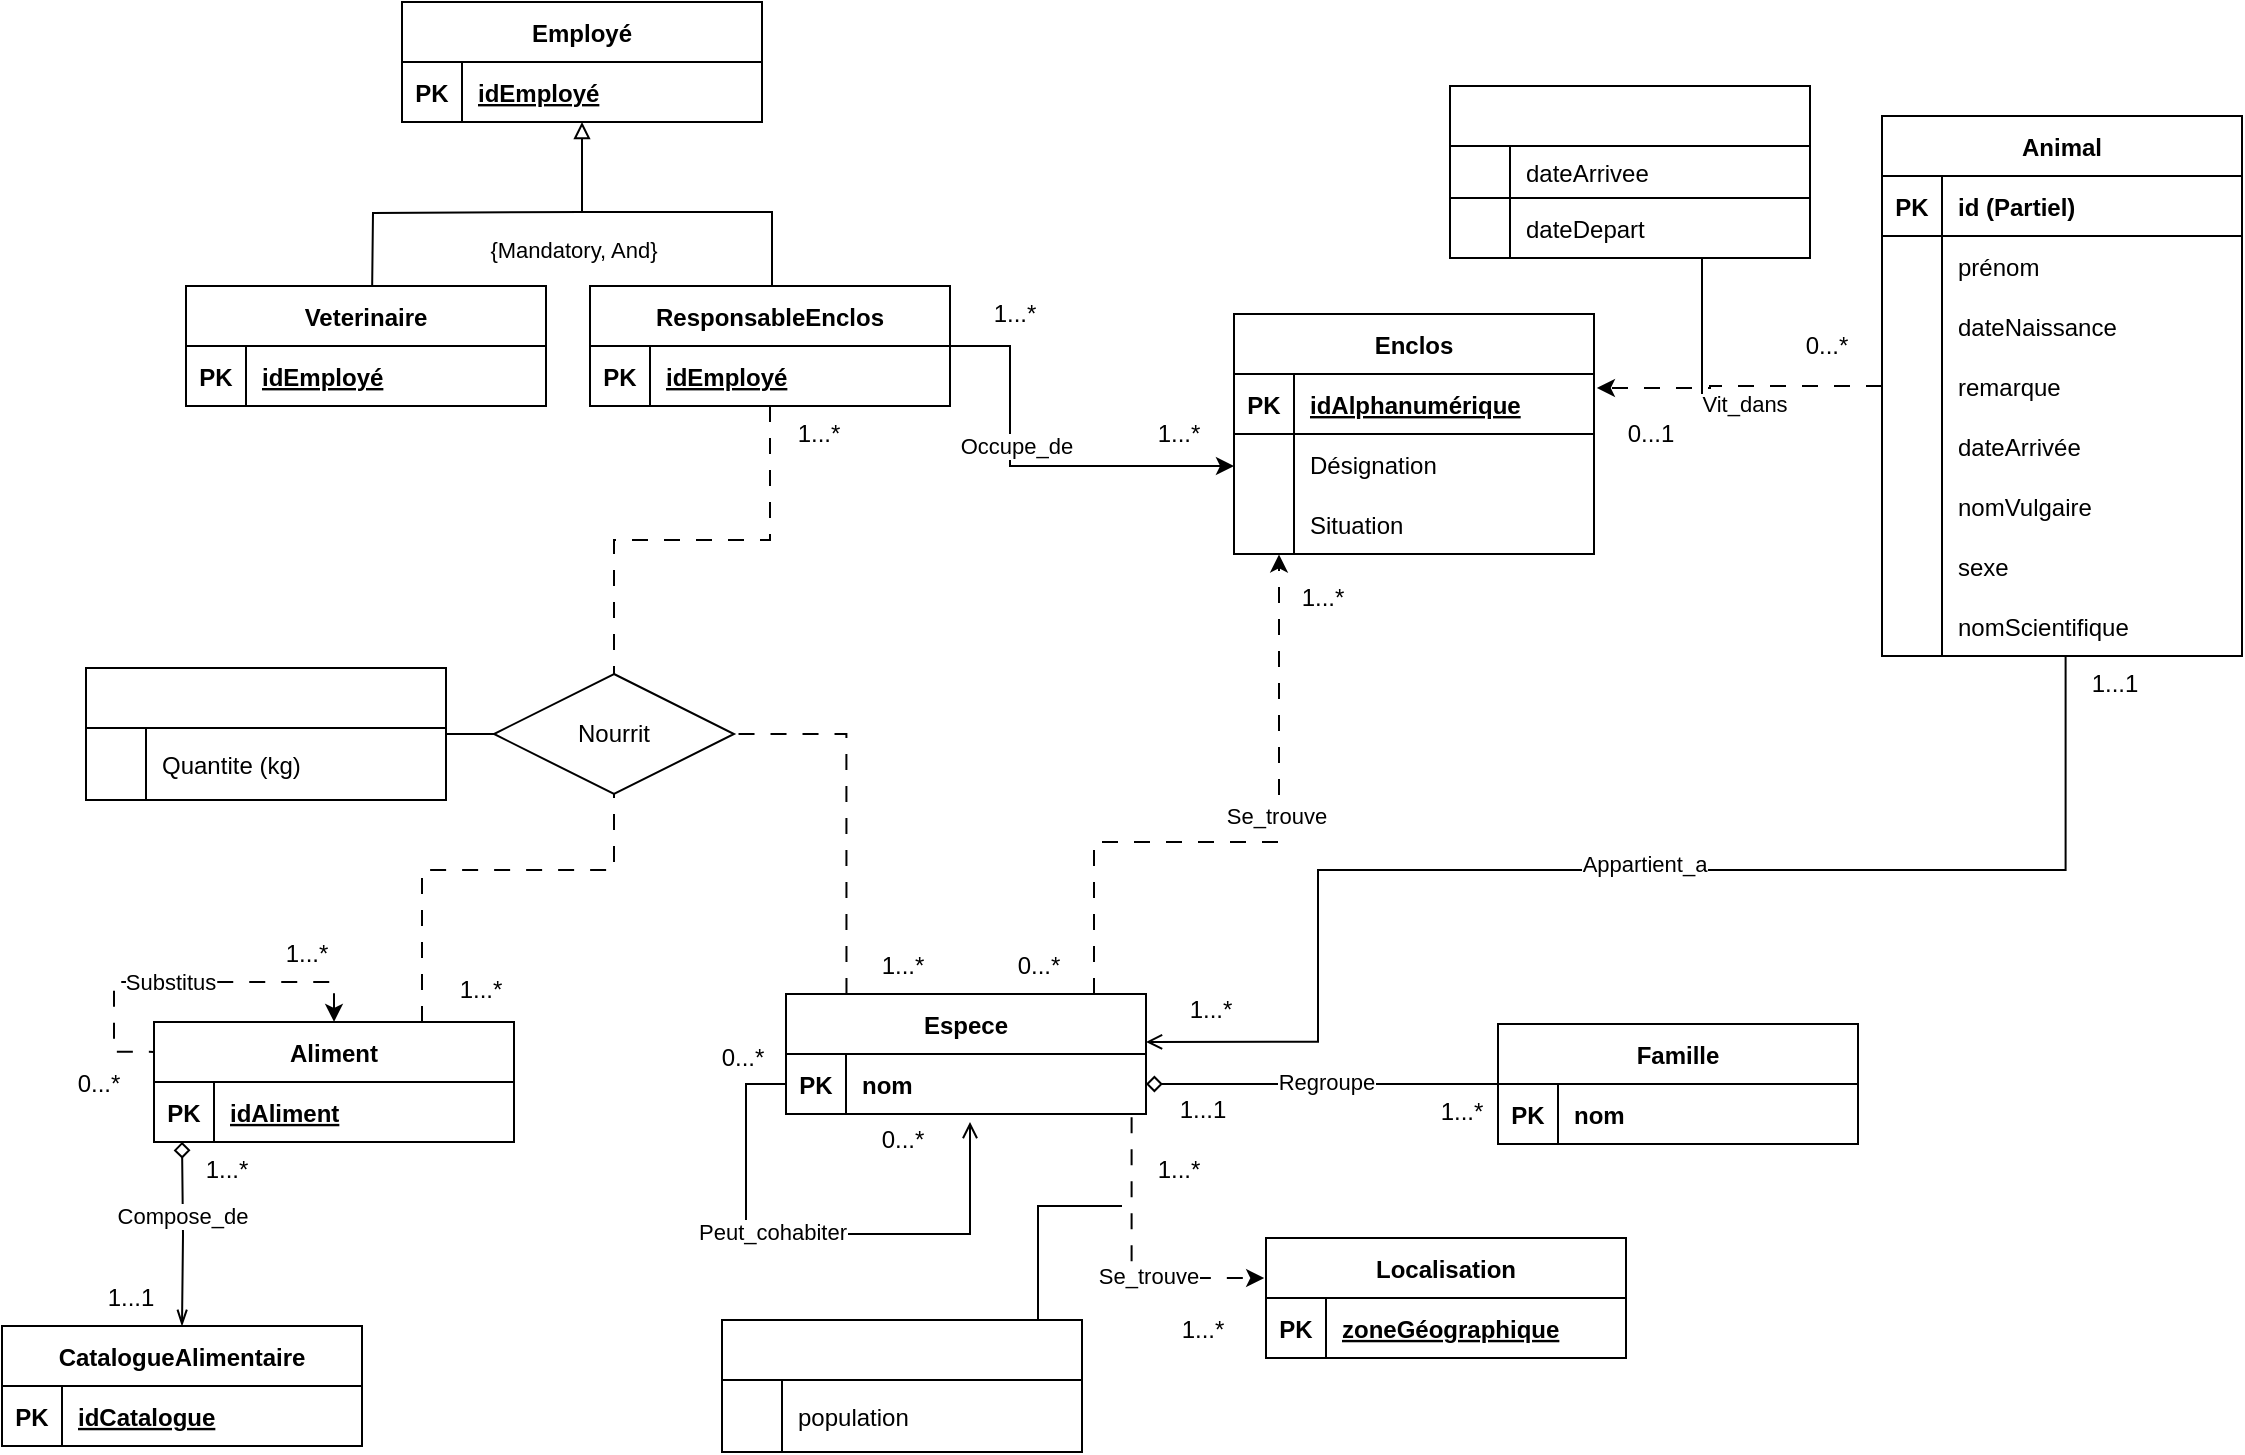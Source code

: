 <mxfile version="20.8.13" type="github">
  <diagram name="Page-1" id="u98uSXDnxgYn9bnjA4zb">
    <mxGraphModel dx="1357" dy="769" grid="1" gridSize="14" guides="1" tooltips="1" connect="1" arrows="1" fold="1" page="1" pageScale="1" pageWidth="1200" pageHeight="1920" math="0" shadow="0">
      <root>
        <mxCell id="0" />
        <mxCell id="1" parent="0" />
        <mxCell id="cPM4tY-pQyYv0FsHS1UV-1" value="Enclos" style="shape=table;startSize=30;container=1;collapsible=1;childLayout=tableLayout;fixedRows=1;rowLines=0;fontStyle=1;align=center;resizeLast=1;" parent="1" vertex="1">
          <mxGeometry x="658" y="156" width="180" height="120" as="geometry" />
        </mxCell>
        <mxCell id="cPM4tY-pQyYv0FsHS1UV-2" value="" style="shape=tableRow;horizontal=0;startSize=0;swimlaneHead=0;swimlaneBody=0;fillColor=none;collapsible=0;dropTarget=0;points=[[0,0.5],[1,0.5]];portConstraint=eastwest;top=0;left=0;right=0;bottom=1;" parent="cPM4tY-pQyYv0FsHS1UV-1" vertex="1">
          <mxGeometry y="30" width="180" height="30" as="geometry" />
        </mxCell>
        <mxCell id="cPM4tY-pQyYv0FsHS1UV-3" value="PK" style="shape=partialRectangle;connectable=0;fillColor=none;top=0;left=0;bottom=0;right=0;fontStyle=1;overflow=hidden;" parent="cPM4tY-pQyYv0FsHS1UV-2" vertex="1">
          <mxGeometry width="30" height="30" as="geometry">
            <mxRectangle width="30" height="30" as="alternateBounds" />
          </mxGeometry>
        </mxCell>
        <mxCell id="cPM4tY-pQyYv0FsHS1UV-4" value="idAlphanumérique" style="shape=partialRectangle;connectable=0;fillColor=none;top=0;left=0;bottom=0;right=0;align=left;spacingLeft=6;fontStyle=5;overflow=hidden;" parent="cPM4tY-pQyYv0FsHS1UV-2" vertex="1">
          <mxGeometry x="30" width="150" height="30" as="geometry">
            <mxRectangle width="150" height="30" as="alternateBounds" />
          </mxGeometry>
        </mxCell>
        <mxCell id="cPM4tY-pQyYv0FsHS1UV-5" value="" style="shape=tableRow;horizontal=0;startSize=0;swimlaneHead=0;swimlaneBody=0;fillColor=none;collapsible=0;dropTarget=0;points=[[0,0.5],[1,0.5]];portConstraint=eastwest;top=0;left=0;right=0;bottom=0;" parent="cPM4tY-pQyYv0FsHS1UV-1" vertex="1">
          <mxGeometry y="60" width="180" height="30" as="geometry" />
        </mxCell>
        <mxCell id="cPM4tY-pQyYv0FsHS1UV-6" value="" style="shape=partialRectangle;connectable=0;fillColor=none;top=0;left=0;bottom=0;right=0;editable=1;overflow=hidden;" parent="cPM4tY-pQyYv0FsHS1UV-5" vertex="1">
          <mxGeometry width="30" height="30" as="geometry">
            <mxRectangle width="30" height="30" as="alternateBounds" />
          </mxGeometry>
        </mxCell>
        <mxCell id="cPM4tY-pQyYv0FsHS1UV-7" value="Désignation" style="shape=partialRectangle;connectable=0;fillColor=none;top=0;left=0;bottom=0;right=0;align=left;spacingLeft=6;overflow=hidden;" parent="cPM4tY-pQyYv0FsHS1UV-5" vertex="1">
          <mxGeometry x="30" width="150" height="30" as="geometry">
            <mxRectangle width="150" height="30" as="alternateBounds" />
          </mxGeometry>
        </mxCell>
        <mxCell id="cPM4tY-pQyYv0FsHS1UV-8" value="" style="shape=tableRow;horizontal=0;startSize=0;swimlaneHead=0;swimlaneBody=0;fillColor=none;collapsible=0;dropTarget=0;points=[[0,0.5],[1,0.5]];portConstraint=eastwest;top=0;left=0;right=0;bottom=0;" parent="cPM4tY-pQyYv0FsHS1UV-1" vertex="1">
          <mxGeometry y="90" width="180" height="30" as="geometry" />
        </mxCell>
        <mxCell id="cPM4tY-pQyYv0FsHS1UV-9" value="" style="shape=partialRectangle;connectable=0;fillColor=none;top=0;left=0;bottom=0;right=0;editable=1;overflow=hidden;" parent="cPM4tY-pQyYv0FsHS1UV-8" vertex="1">
          <mxGeometry width="30" height="30" as="geometry">
            <mxRectangle width="30" height="30" as="alternateBounds" />
          </mxGeometry>
        </mxCell>
        <mxCell id="cPM4tY-pQyYv0FsHS1UV-10" value="Situation" style="shape=partialRectangle;connectable=0;fillColor=none;top=0;left=0;bottom=0;right=0;align=left;spacingLeft=6;overflow=hidden;" parent="cPM4tY-pQyYv0FsHS1UV-8" vertex="1">
          <mxGeometry x="30" width="150" height="30" as="geometry">
            <mxRectangle width="150" height="30" as="alternateBounds" />
          </mxGeometry>
        </mxCell>
        <mxCell id="_Aj1E0brpv7hm1dV2CwM-17" style="edgeStyle=orthogonalEdgeStyle;rounded=0;orthogonalLoop=1;jettySize=auto;html=1;exitX=0.96;exitY=1.054;exitDx=0;exitDy=0;dashed=1;dashPattern=8 8;exitPerimeter=0;entryX=-0.005;entryY=-0.33;entryDx=0;entryDy=0;entryPerimeter=0;" edge="1" parent="1" source="cPM4tY-pQyYv0FsHS1UV-15" target="cPM4tY-pQyYv0FsHS1UV-92">
          <mxGeometry relative="1" as="geometry">
            <mxPoint x="614" y="571" as="sourcePoint" />
            <Array as="points">
              <mxPoint x="607" y="638" />
            </Array>
          </mxGeometry>
        </mxCell>
        <mxCell id="_Aj1E0brpv7hm1dV2CwM-107" value="Se_trouve" style="edgeLabel;html=1;align=center;verticalAlign=middle;resizable=0;points=[];" vertex="1" connectable="0" parent="_Aj1E0brpv7hm1dV2CwM-17">
          <mxGeometry x="0.199" y="1" relative="1" as="geometry">
            <mxPoint as="offset" />
          </mxGeometry>
        </mxCell>
        <mxCell id="_Aj1E0brpv7hm1dV2CwM-23" style="edgeStyle=orthogonalEdgeStyle;rounded=0;orthogonalLoop=1;jettySize=auto;html=1;entryX=0.125;entryY=1.008;entryDx=0;entryDy=0;entryPerimeter=0;endArrow=classic;endFill=1;startArrow=none;startFill=0;dashed=1;dashPattern=8 8;" edge="1" parent="1" source="cPM4tY-pQyYv0FsHS1UV-14" target="cPM4tY-pQyYv0FsHS1UV-8">
          <mxGeometry relative="1" as="geometry">
            <Array as="points">
              <mxPoint x="588" y="420" />
              <mxPoint x="680" y="420" />
            </Array>
          </mxGeometry>
        </mxCell>
        <mxCell id="_Aj1E0brpv7hm1dV2CwM-93" value="Se_trouve" style="edgeLabel;html=1;align=center;verticalAlign=middle;resizable=0;points=[];" vertex="1" connectable="0" parent="_Aj1E0brpv7hm1dV2CwM-23">
          <mxGeometry x="0.163" y="2" relative="1" as="geometry">
            <mxPoint as="offset" />
          </mxGeometry>
        </mxCell>
        <mxCell id="_Aj1E0brpv7hm1dV2CwM-99" style="edgeStyle=orthogonalEdgeStyle;rounded=0;orthogonalLoop=1;jettySize=auto;html=1;entryX=1;entryY=0.5;entryDx=0;entryDy=0;startArrow=none;startFill=0;endArrow=none;endFill=0;exitX=0.168;exitY=0.001;exitDx=0;exitDy=0;exitPerimeter=0;dashed=1;dashPattern=8 8;" edge="1" parent="1" source="cPM4tY-pQyYv0FsHS1UV-14" target="_Aj1E0brpv7hm1dV2CwM-95">
          <mxGeometry relative="1" as="geometry">
            <Array as="points">
              <mxPoint x="464" y="366" />
            </Array>
          </mxGeometry>
        </mxCell>
        <mxCell id="_Aj1E0brpv7hm1dV2CwM-116" style="edgeStyle=orthogonalEdgeStyle;rounded=0;orthogonalLoop=1;jettySize=auto;html=1;entryX=0.51;entryY=1.011;entryDx=0;entryDy=0;entryPerimeter=0;startArrow=open;startFill=0;endArrow=none;endFill=0;exitX=1;exitY=-0.202;exitDx=0;exitDy=0;exitPerimeter=0;" edge="1" parent="1" source="cPM4tY-pQyYv0FsHS1UV-15" target="_Aj1E0brpv7hm1dV2CwM-48">
          <mxGeometry relative="1" as="geometry">
            <Array as="points">
              <mxPoint x="700" y="520" />
              <mxPoint x="700" y="434" />
              <mxPoint x="1074" y="434" />
            </Array>
          </mxGeometry>
        </mxCell>
        <mxCell id="_Aj1E0brpv7hm1dV2CwM-117" value="Appartient_a" style="edgeLabel;html=1;align=center;verticalAlign=middle;resizable=0;points=[];" vertex="1" connectable="0" parent="_Aj1E0brpv7hm1dV2CwM-116">
          <mxGeometry x="0.026" y="3" relative="1" as="geometry">
            <mxPoint as="offset" />
          </mxGeometry>
        </mxCell>
        <mxCell id="cPM4tY-pQyYv0FsHS1UV-14" value="Espece" style="shape=table;startSize=30;container=1;collapsible=1;childLayout=tableLayout;fixedRows=1;rowLines=0;fontStyle=1;align=center;resizeLast=1;" parent="1" vertex="1">
          <mxGeometry x="434" y="496" width="180" height="60" as="geometry" />
        </mxCell>
        <mxCell id="cPM4tY-pQyYv0FsHS1UV-15" value="" style="shape=tableRow;horizontal=0;startSize=0;swimlaneHead=0;swimlaneBody=0;fillColor=none;collapsible=0;dropTarget=0;points=[[0,0.5],[1,0.5]];portConstraint=eastwest;top=0;left=0;right=0;bottom=1;" parent="cPM4tY-pQyYv0FsHS1UV-14" vertex="1">
          <mxGeometry y="30" width="180" height="30" as="geometry" />
        </mxCell>
        <mxCell id="cPM4tY-pQyYv0FsHS1UV-16" value="PK" style="shape=partialRectangle;connectable=0;fillColor=none;top=0;left=0;bottom=0;right=0;fontStyle=1;overflow=hidden;" parent="cPM4tY-pQyYv0FsHS1UV-15" vertex="1">
          <mxGeometry width="30" height="30" as="geometry">
            <mxRectangle width="30" height="30" as="alternateBounds" />
          </mxGeometry>
        </mxCell>
        <mxCell id="cPM4tY-pQyYv0FsHS1UV-17" value="nom" style="shape=partialRectangle;connectable=0;fillColor=none;top=0;left=0;bottom=0;right=0;align=left;spacingLeft=6;fontStyle=1;overflow=hidden;" parent="cPM4tY-pQyYv0FsHS1UV-15" vertex="1">
          <mxGeometry x="30" width="150" height="30" as="geometry">
            <mxRectangle width="150" height="30" as="alternateBounds" />
          </mxGeometry>
        </mxCell>
        <mxCell id="_Aj1E0brpv7hm1dV2CwM-108" style="edgeStyle=orthogonalEdgeStyle;rounded=0;orthogonalLoop=1;jettySize=auto;html=1;entryX=0;entryY=0.5;entryDx=0;entryDy=0;startArrow=open;startFill=0;endArrow=none;endFill=0;" edge="1" parent="cPM4tY-pQyYv0FsHS1UV-14" target="cPM4tY-pQyYv0FsHS1UV-14">
          <mxGeometry relative="1" as="geometry">
            <mxPoint x="92" y="64" as="sourcePoint" />
            <Array as="points">
              <mxPoint x="92" y="120" />
              <mxPoint x="-20" y="120" />
              <mxPoint x="-20" y="45" />
            </Array>
          </mxGeometry>
        </mxCell>
        <mxCell id="_Aj1E0brpv7hm1dV2CwM-109" value="Peut_cohabiter" style="edgeLabel;html=1;align=center;verticalAlign=middle;resizable=0;points=[];" vertex="1" connectable="0" parent="_Aj1E0brpv7hm1dV2CwM-108">
          <mxGeometry x="0.117" y="-1" relative="1" as="geometry">
            <mxPoint as="offset" />
          </mxGeometry>
        </mxCell>
        <mxCell id="_Aj1E0brpv7hm1dV2CwM-75" style="edgeStyle=orthogonalEdgeStyle;rounded=0;orthogonalLoop=1;jettySize=auto;html=1;entryX=0.5;entryY=0;entryDx=0;entryDy=0;startArrow=diamond;startFill=0;endArrow=openThin;endFill=0;" edge="1" parent="1" target="cPM4tY-pQyYv0FsHS1UV-152">
          <mxGeometry relative="1" as="geometry">
            <mxPoint x="132" y="569.94" as="sourcePoint" />
          </mxGeometry>
        </mxCell>
        <mxCell id="_Aj1E0brpv7hm1dV2CwM-84" value="Compose_de" style="edgeLabel;html=1;align=center;verticalAlign=middle;resizable=0;points=[];" vertex="1" connectable="0" parent="_Aj1E0brpv7hm1dV2CwM-75">
          <mxGeometry x="-0.21" y="-1" relative="1" as="geometry">
            <mxPoint as="offset" />
          </mxGeometry>
        </mxCell>
        <mxCell id="_Aj1E0brpv7hm1dV2CwM-98" style="edgeStyle=orthogonalEdgeStyle;rounded=0;orthogonalLoop=1;jettySize=auto;html=1;entryX=0.5;entryY=1;entryDx=0;entryDy=0;startArrow=none;startFill=0;endArrow=none;endFill=0;dashed=1;dashPattern=8 8;" edge="1" parent="1" source="cPM4tY-pQyYv0FsHS1UV-27" target="_Aj1E0brpv7hm1dV2CwM-95">
          <mxGeometry relative="1" as="geometry">
            <Array as="points">
              <mxPoint x="252" y="434" />
              <mxPoint x="348" y="434" />
            </Array>
          </mxGeometry>
        </mxCell>
        <mxCell id="cPM4tY-pQyYv0FsHS1UV-27" value="Aliment" style="shape=table;startSize=30;container=1;collapsible=1;childLayout=tableLayout;fixedRows=1;rowLines=0;fontStyle=1;align=center;resizeLast=1;" parent="1" vertex="1">
          <mxGeometry x="118" y="509.94" width="180" height="60" as="geometry" />
        </mxCell>
        <mxCell id="cPM4tY-pQyYv0FsHS1UV-28" value="" style="shape=tableRow;horizontal=0;startSize=0;swimlaneHead=0;swimlaneBody=0;fillColor=none;collapsible=0;dropTarget=0;points=[[0,0.5],[1,0.5]];portConstraint=eastwest;top=0;left=0;right=0;bottom=1;" parent="cPM4tY-pQyYv0FsHS1UV-27" vertex="1">
          <mxGeometry y="30" width="180" height="30" as="geometry" />
        </mxCell>
        <mxCell id="cPM4tY-pQyYv0FsHS1UV-29" value="PK" style="shape=partialRectangle;connectable=0;fillColor=none;top=0;left=0;bottom=0;right=0;fontStyle=1;overflow=hidden;" parent="cPM4tY-pQyYv0FsHS1UV-28" vertex="1">
          <mxGeometry width="30" height="30" as="geometry">
            <mxRectangle width="30" height="30" as="alternateBounds" />
          </mxGeometry>
        </mxCell>
        <mxCell id="cPM4tY-pQyYv0FsHS1UV-30" value="idAliment" style="shape=partialRectangle;connectable=0;fillColor=none;top=0;left=0;bottom=0;right=0;align=left;spacingLeft=6;fontStyle=5;overflow=hidden;" parent="cPM4tY-pQyYv0FsHS1UV-28" vertex="1">
          <mxGeometry x="30" width="150" height="30" as="geometry">
            <mxRectangle width="150" height="30" as="alternateBounds" />
          </mxGeometry>
        </mxCell>
        <mxCell id="cPM4tY-pQyYv0FsHS1UV-150" style="edgeStyle=orthogonalEdgeStyle;rounded=0;orthogonalLoop=1;jettySize=auto;html=1;entryX=0.5;entryY=0;entryDx=0;entryDy=0;strokeColor=default;startArrow=block;startFill=0;endArrow=none;endFill=0;" parent="1" source="cPM4tY-pQyYv0FsHS1UV-40" edge="1">
          <mxGeometry relative="1" as="geometry">
            <Array as="points">
              <mxPoint x="332" y="105" />
              <mxPoint x="427" y="105" />
            </Array>
            <mxPoint x="427" y="150" as="targetPoint" />
          </mxGeometry>
        </mxCell>
        <mxCell id="cPM4tY-pQyYv0FsHS1UV-151" style="edgeStyle=orthogonalEdgeStyle;rounded=0;orthogonalLoop=1;jettySize=auto;html=1;entryX=0.5;entryY=0;entryDx=0;entryDy=0;strokeColor=default;startArrow=none;startFill=0;endArrow=none;endFill=0;" parent="1" edge="1">
          <mxGeometry relative="1" as="geometry">
            <mxPoint x="332" y="105" as="sourcePoint" />
            <mxPoint x="227" y="149" as="targetPoint" />
          </mxGeometry>
        </mxCell>
        <mxCell id="_Aj1E0brpv7hm1dV2CwM-1" value="{Mandatory, And}&amp;nbsp;" style="edgeLabel;html=1;align=center;verticalAlign=middle;resizable=0;points=[];" vertex="1" connectable="0" parent="cPM4tY-pQyYv0FsHS1UV-151">
          <mxGeometry x="-0.406" relative="1" as="geometry">
            <mxPoint x="41" y="19" as="offset" />
          </mxGeometry>
        </mxCell>
        <mxCell id="cPM4tY-pQyYv0FsHS1UV-40" value="Employé" style="shape=table;startSize=30;container=1;collapsible=1;childLayout=tableLayout;fixedRows=1;rowLines=0;fontStyle=1;align=center;resizeLast=1;" parent="1" vertex="1">
          <mxGeometry x="242" y="-1.421e-14" width="180" height="60" as="geometry" />
        </mxCell>
        <mxCell id="cPM4tY-pQyYv0FsHS1UV-41" value="" style="shape=tableRow;horizontal=0;startSize=0;swimlaneHead=0;swimlaneBody=0;fillColor=none;collapsible=0;dropTarget=0;points=[[0,0.5],[1,0.5]];portConstraint=eastwest;top=0;left=0;right=0;bottom=1;" parent="cPM4tY-pQyYv0FsHS1UV-40" vertex="1">
          <mxGeometry y="30" width="180" height="30" as="geometry" />
        </mxCell>
        <mxCell id="cPM4tY-pQyYv0FsHS1UV-42" value="PK" style="shape=partialRectangle;connectable=0;fillColor=none;top=0;left=0;bottom=0;right=0;fontStyle=1;overflow=hidden;" parent="cPM4tY-pQyYv0FsHS1UV-41" vertex="1">
          <mxGeometry width="30" height="30" as="geometry">
            <mxRectangle width="30" height="30" as="alternateBounds" />
          </mxGeometry>
        </mxCell>
        <mxCell id="cPM4tY-pQyYv0FsHS1UV-43" value="idEmployé" style="shape=partialRectangle;connectable=0;fillColor=none;top=0;left=0;bottom=0;right=0;align=left;spacingLeft=6;fontStyle=5;overflow=hidden;" parent="cPM4tY-pQyYv0FsHS1UV-41" vertex="1">
          <mxGeometry x="30" width="150" height="30" as="geometry">
            <mxRectangle width="150" height="30" as="alternateBounds" />
          </mxGeometry>
        </mxCell>
        <mxCell id="cPM4tY-pQyYv0FsHS1UV-91" value="Localisation" style="shape=table;startSize=30;container=1;collapsible=1;childLayout=tableLayout;fixedRows=1;rowLines=0;fontStyle=1;align=center;resizeLast=1;" parent="1" vertex="1">
          <mxGeometry x="674" y="617.94" width="180" height="60" as="geometry" />
        </mxCell>
        <mxCell id="cPM4tY-pQyYv0FsHS1UV-92" value="" style="shape=tableRow;horizontal=0;startSize=0;swimlaneHead=0;swimlaneBody=0;fillColor=none;collapsible=0;dropTarget=0;points=[[0,0.5],[1,0.5]];portConstraint=eastwest;top=0;left=0;right=0;bottom=1;" parent="cPM4tY-pQyYv0FsHS1UV-91" vertex="1">
          <mxGeometry y="30" width="180" height="30" as="geometry" />
        </mxCell>
        <mxCell id="cPM4tY-pQyYv0FsHS1UV-93" value="PK" style="shape=partialRectangle;connectable=0;fillColor=none;top=0;left=0;bottom=0;right=0;fontStyle=1;overflow=hidden;" parent="cPM4tY-pQyYv0FsHS1UV-92" vertex="1">
          <mxGeometry width="30" height="30" as="geometry">
            <mxRectangle width="30" height="30" as="alternateBounds" />
          </mxGeometry>
        </mxCell>
        <mxCell id="cPM4tY-pQyYv0FsHS1UV-94" value="zoneGéographique" style="shape=partialRectangle;connectable=0;fillColor=none;top=0;left=0;bottom=0;right=0;align=left;spacingLeft=6;fontStyle=5;overflow=hidden;" parent="cPM4tY-pQyYv0FsHS1UV-92" vertex="1">
          <mxGeometry x="30" width="150" height="30" as="geometry">
            <mxRectangle width="150" height="30" as="alternateBounds" />
          </mxGeometry>
        </mxCell>
        <mxCell id="cPM4tY-pQyYv0FsHS1UV-104" value="Famille" style="shape=table;startSize=30;container=1;collapsible=1;childLayout=tableLayout;fixedRows=1;rowLines=0;fontStyle=1;align=center;resizeLast=1;" parent="1" vertex="1">
          <mxGeometry x="790" y="511" width="180" height="60" as="geometry" />
        </mxCell>
        <mxCell id="cPM4tY-pQyYv0FsHS1UV-105" value="" style="shape=tableRow;horizontal=0;startSize=0;swimlaneHead=0;swimlaneBody=0;fillColor=none;collapsible=0;dropTarget=0;points=[[0,0.5],[1,0.5]];portConstraint=eastwest;top=0;left=0;right=0;bottom=1;" parent="cPM4tY-pQyYv0FsHS1UV-104" vertex="1">
          <mxGeometry y="30" width="180" height="30" as="geometry" />
        </mxCell>
        <mxCell id="cPM4tY-pQyYv0FsHS1UV-106" value="PK" style="shape=partialRectangle;connectable=0;fillColor=none;top=0;left=0;bottom=0;right=0;fontStyle=1;overflow=hidden;" parent="cPM4tY-pQyYv0FsHS1UV-105" vertex="1">
          <mxGeometry width="30" height="30" as="geometry">
            <mxRectangle width="30" height="30" as="alternateBounds" />
          </mxGeometry>
        </mxCell>
        <mxCell id="cPM4tY-pQyYv0FsHS1UV-107" value="nom" style="shape=partialRectangle;connectable=0;fillColor=none;top=0;left=0;bottom=0;right=0;align=left;spacingLeft=6;fontStyle=1;overflow=hidden;" parent="cPM4tY-pQyYv0FsHS1UV-105" vertex="1">
          <mxGeometry x="30" width="150" height="30" as="geometry">
            <mxRectangle width="150" height="30" as="alternateBounds" />
          </mxGeometry>
        </mxCell>
        <mxCell id="_Aj1E0brpv7hm1dV2CwM-79" style="edgeStyle=orthogonalEdgeStyle;rounded=0;orthogonalLoop=1;jettySize=auto;html=1;startArrow=none;startFill=0;endArrow=none;endFill=0;" edge="1" parent="1" source="cPM4tY-pQyYv0FsHS1UV-117">
          <mxGeometry relative="1" as="geometry">
            <mxPoint x="602" y="602" as="targetPoint" />
            <Array as="points">
              <mxPoint x="560" y="602" />
            </Array>
          </mxGeometry>
        </mxCell>
        <mxCell id="cPM4tY-pQyYv0FsHS1UV-117" value="" style="shape=table;startSize=30;container=1;collapsible=1;childLayout=tableLayout;fixedRows=1;rowLines=0;fontStyle=1;align=center;resizeLast=1;" parent="1" vertex="1">
          <mxGeometry x="402" y="658.94" width="180" height="66" as="geometry" />
        </mxCell>
        <mxCell id="cPM4tY-pQyYv0FsHS1UV-118" value="" style="shape=tableRow;horizontal=0;startSize=0;swimlaneHead=0;swimlaneBody=0;fillColor=none;collapsible=0;dropTarget=0;points=[[0,0.5],[1,0.5]];portConstraint=eastwest;top=0;left=0;right=0;bottom=1;" parent="cPM4tY-pQyYv0FsHS1UV-117" vertex="1">
          <mxGeometry y="30" width="180" height="36" as="geometry" />
        </mxCell>
        <mxCell id="cPM4tY-pQyYv0FsHS1UV-119" value="" style="shape=partialRectangle;connectable=0;fillColor=none;top=0;left=0;bottom=0;right=0;fontStyle=1;overflow=hidden;" parent="cPM4tY-pQyYv0FsHS1UV-118" vertex="1">
          <mxGeometry width="30" height="36" as="geometry">
            <mxRectangle width="30" height="36" as="alternateBounds" />
          </mxGeometry>
        </mxCell>
        <mxCell id="cPM4tY-pQyYv0FsHS1UV-120" value="population" style="shape=partialRectangle;connectable=0;fillColor=none;top=0;left=0;bottom=0;right=0;align=left;spacingLeft=6;fontStyle=0;overflow=hidden;" parent="cPM4tY-pQyYv0FsHS1UV-118" vertex="1">
          <mxGeometry x="30" width="150" height="36" as="geometry">
            <mxRectangle width="150" height="36" as="alternateBounds" />
          </mxGeometry>
        </mxCell>
        <mxCell id="cPM4tY-pQyYv0FsHS1UV-152" value="CatalogueAlimentaire" style="shape=table;startSize=30;container=1;collapsible=1;childLayout=tableLayout;fixedRows=1;rowLines=0;fontStyle=1;align=center;resizeLast=1;" parent="1" vertex="1">
          <mxGeometry x="42" y="661.94" width="180" height="60" as="geometry" />
        </mxCell>
        <mxCell id="cPM4tY-pQyYv0FsHS1UV-153" value="" style="shape=tableRow;horizontal=0;startSize=0;swimlaneHead=0;swimlaneBody=0;fillColor=none;collapsible=0;dropTarget=0;points=[[0,0.5],[1,0.5]];portConstraint=eastwest;top=0;left=0;right=0;bottom=1;" parent="cPM4tY-pQyYv0FsHS1UV-152" vertex="1">
          <mxGeometry y="30" width="180" height="30" as="geometry" />
        </mxCell>
        <mxCell id="cPM4tY-pQyYv0FsHS1UV-154" value="PK" style="shape=partialRectangle;connectable=0;fillColor=none;top=0;left=0;bottom=0;right=0;fontStyle=1;overflow=hidden;" parent="cPM4tY-pQyYv0FsHS1UV-153" vertex="1">
          <mxGeometry width="30" height="30" as="geometry">
            <mxRectangle width="30" height="30" as="alternateBounds" />
          </mxGeometry>
        </mxCell>
        <mxCell id="cPM4tY-pQyYv0FsHS1UV-155" value="idCatalogue" style="shape=partialRectangle;connectable=0;fillColor=none;top=0;left=0;bottom=0;right=0;align=left;spacingLeft=6;fontStyle=5;overflow=hidden;" parent="cPM4tY-pQyYv0FsHS1UV-153" vertex="1">
          <mxGeometry x="30" width="150" height="30" as="geometry">
            <mxRectangle width="150" height="30" as="alternateBounds" />
          </mxGeometry>
        </mxCell>
        <mxCell id="_Aj1E0brpv7hm1dV2CwM-5" value="1...*" style="text;html=1;strokeColor=none;fillColor=none;align=center;verticalAlign=middle;whiteSpace=wrap;rounded=0;" vertex="1" parent="1">
          <mxGeometry x="742" y="539.94" width="60" height="30" as="geometry" />
        </mxCell>
        <mxCell id="_Aj1E0brpv7hm1dV2CwM-19" value="1...*" style="text;html=1;align=center;verticalAlign=middle;resizable=0;points=[];autosize=1;strokeColor=none;fillColor=none;" vertex="1" parent="1">
          <mxGeometry x="614" y="649.94" width="56" height="28" as="geometry" />
        </mxCell>
        <mxCell id="_Aj1E0brpv7hm1dV2CwM-24" value="0...*" style="text;html=1;align=center;verticalAlign=middle;resizable=0;points=[];autosize=1;strokeColor=none;fillColor=none;" vertex="1" parent="1">
          <mxGeometry x="532" y="468" width="56" height="28" as="geometry" />
        </mxCell>
        <mxCell id="_Aj1E0brpv7hm1dV2CwM-25" value="1...*" style="text;html=1;align=center;verticalAlign=middle;resizable=0;points=[];autosize=1;strokeColor=none;fillColor=none;" vertex="1" parent="1">
          <mxGeometry x="674" y="284" width="56" height="28" as="geometry" />
        </mxCell>
        <mxCell id="_Aj1E0brpv7hm1dV2CwM-26" value="Animal" style="shape=table;startSize=30;container=1;collapsible=1;childLayout=tableLayout;fixedRows=1;rowLines=0;fontStyle=1;align=center;resizeLast=1;" vertex="1" parent="1">
          <mxGeometry x="982" y="57" width="180" height="270" as="geometry" />
        </mxCell>
        <mxCell id="_Aj1E0brpv7hm1dV2CwM-27" value="" style="shape=tableRow;horizontal=0;startSize=0;swimlaneHead=0;swimlaneBody=0;fillColor=none;collapsible=0;dropTarget=0;points=[[0,0.5],[1,0.5]];portConstraint=eastwest;top=0;left=0;right=0;bottom=1;" vertex="1" parent="_Aj1E0brpv7hm1dV2CwM-26">
          <mxGeometry y="30" width="180" height="30" as="geometry" />
        </mxCell>
        <mxCell id="_Aj1E0brpv7hm1dV2CwM-28" value="PK" style="shape=partialRectangle;connectable=0;fillColor=none;top=0;left=0;bottom=0;right=0;fontStyle=1;overflow=hidden;" vertex="1" parent="_Aj1E0brpv7hm1dV2CwM-27">
          <mxGeometry width="30" height="30" as="geometry">
            <mxRectangle width="30" height="30" as="alternateBounds" />
          </mxGeometry>
        </mxCell>
        <mxCell id="_Aj1E0brpv7hm1dV2CwM-29" value="id (Partiel)" style="shape=partialRectangle;connectable=0;fillColor=none;top=0;left=0;bottom=0;right=0;align=left;spacingLeft=6;fontStyle=1;overflow=hidden;" vertex="1" parent="_Aj1E0brpv7hm1dV2CwM-27">
          <mxGeometry x="30" width="150" height="30" as="geometry">
            <mxRectangle width="150" height="30" as="alternateBounds" />
          </mxGeometry>
        </mxCell>
        <mxCell id="_Aj1E0brpv7hm1dV2CwM-30" value="" style="shape=tableRow;horizontal=0;startSize=0;swimlaneHead=0;swimlaneBody=0;fillColor=none;collapsible=0;dropTarget=0;points=[[0,0.5],[1,0.5]];portConstraint=eastwest;top=0;left=0;right=0;bottom=0;" vertex="1" parent="_Aj1E0brpv7hm1dV2CwM-26">
          <mxGeometry y="60" width="180" height="30" as="geometry" />
        </mxCell>
        <mxCell id="_Aj1E0brpv7hm1dV2CwM-31" value="" style="shape=partialRectangle;connectable=0;fillColor=none;top=0;left=0;bottom=0;right=0;editable=1;overflow=hidden;" vertex="1" parent="_Aj1E0brpv7hm1dV2CwM-30">
          <mxGeometry width="30" height="30" as="geometry">
            <mxRectangle width="30" height="30" as="alternateBounds" />
          </mxGeometry>
        </mxCell>
        <mxCell id="_Aj1E0brpv7hm1dV2CwM-32" value="prénom" style="shape=partialRectangle;connectable=0;fillColor=none;top=0;left=0;bottom=0;right=0;align=left;spacingLeft=6;overflow=hidden;" vertex="1" parent="_Aj1E0brpv7hm1dV2CwM-30">
          <mxGeometry x="30" width="150" height="30" as="geometry">
            <mxRectangle width="150" height="30" as="alternateBounds" />
          </mxGeometry>
        </mxCell>
        <mxCell id="_Aj1E0brpv7hm1dV2CwM-33" value="" style="shape=tableRow;horizontal=0;startSize=0;swimlaneHead=0;swimlaneBody=0;fillColor=none;collapsible=0;dropTarget=0;points=[[0,0.5],[1,0.5]];portConstraint=eastwest;top=0;left=0;right=0;bottom=0;" vertex="1" parent="_Aj1E0brpv7hm1dV2CwM-26">
          <mxGeometry y="90" width="180" height="30" as="geometry" />
        </mxCell>
        <mxCell id="_Aj1E0brpv7hm1dV2CwM-34" value="" style="shape=partialRectangle;connectable=0;fillColor=none;top=0;left=0;bottom=0;right=0;editable=1;overflow=hidden;" vertex="1" parent="_Aj1E0brpv7hm1dV2CwM-33">
          <mxGeometry width="30" height="30" as="geometry">
            <mxRectangle width="30" height="30" as="alternateBounds" />
          </mxGeometry>
        </mxCell>
        <mxCell id="_Aj1E0brpv7hm1dV2CwM-35" value="dateNaissance" style="shape=partialRectangle;connectable=0;fillColor=none;top=0;left=0;bottom=0;right=0;align=left;spacingLeft=6;overflow=hidden;" vertex="1" parent="_Aj1E0brpv7hm1dV2CwM-33">
          <mxGeometry x="30" width="150" height="30" as="geometry">
            <mxRectangle width="150" height="30" as="alternateBounds" />
          </mxGeometry>
        </mxCell>
        <mxCell id="_Aj1E0brpv7hm1dV2CwM-36" value="" style="shape=tableRow;horizontal=0;startSize=0;swimlaneHead=0;swimlaneBody=0;fillColor=none;collapsible=0;dropTarget=0;points=[[0,0.5],[1,0.5]];portConstraint=eastwest;top=0;left=0;right=0;bottom=0;" vertex="1" parent="_Aj1E0brpv7hm1dV2CwM-26">
          <mxGeometry y="120" width="180" height="30" as="geometry" />
        </mxCell>
        <mxCell id="_Aj1E0brpv7hm1dV2CwM-37" value="" style="shape=partialRectangle;connectable=0;fillColor=none;top=0;left=0;bottom=0;right=0;editable=1;overflow=hidden;" vertex="1" parent="_Aj1E0brpv7hm1dV2CwM-36">
          <mxGeometry width="30" height="30" as="geometry">
            <mxRectangle width="30" height="30" as="alternateBounds" />
          </mxGeometry>
        </mxCell>
        <mxCell id="_Aj1E0brpv7hm1dV2CwM-38" value="remarque" style="shape=partialRectangle;connectable=0;fillColor=none;top=0;left=0;bottom=0;right=0;align=left;spacingLeft=6;overflow=hidden;" vertex="1" parent="_Aj1E0brpv7hm1dV2CwM-36">
          <mxGeometry x="30" width="150" height="30" as="geometry">
            <mxRectangle width="150" height="30" as="alternateBounds" />
          </mxGeometry>
        </mxCell>
        <mxCell id="_Aj1E0brpv7hm1dV2CwM-39" value="" style="shape=tableRow;horizontal=0;startSize=0;swimlaneHead=0;swimlaneBody=0;fillColor=none;collapsible=0;dropTarget=0;points=[[0,0.5],[1,0.5]];portConstraint=eastwest;top=0;left=0;right=0;bottom=0;" vertex="1" parent="_Aj1E0brpv7hm1dV2CwM-26">
          <mxGeometry y="150" width="180" height="30" as="geometry" />
        </mxCell>
        <mxCell id="_Aj1E0brpv7hm1dV2CwM-40" value="" style="shape=partialRectangle;connectable=0;fillColor=none;top=0;left=0;bottom=0;right=0;editable=1;overflow=hidden;" vertex="1" parent="_Aj1E0brpv7hm1dV2CwM-39">
          <mxGeometry width="30" height="30" as="geometry">
            <mxRectangle width="30" height="30" as="alternateBounds" />
          </mxGeometry>
        </mxCell>
        <mxCell id="_Aj1E0brpv7hm1dV2CwM-41" value="dateArrivée" style="shape=partialRectangle;connectable=0;fillColor=none;top=0;left=0;bottom=0;right=0;align=left;spacingLeft=6;overflow=hidden;" vertex="1" parent="_Aj1E0brpv7hm1dV2CwM-39">
          <mxGeometry x="30" width="150" height="30" as="geometry">
            <mxRectangle width="150" height="30" as="alternateBounds" />
          </mxGeometry>
        </mxCell>
        <mxCell id="_Aj1E0brpv7hm1dV2CwM-42" value="" style="shape=tableRow;horizontal=0;startSize=0;swimlaneHead=0;swimlaneBody=0;fillColor=none;collapsible=0;dropTarget=0;points=[[0,0.5],[1,0.5]];portConstraint=eastwest;top=0;left=0;right=0;bottom=0;" vertex="1" parent="_Aj1E0brpv7hm1dV2CwM-26">
          <mxGeometry y="180" width="180" height="30" as="geometry" />
        </mxCell>
        <mxCell id="_Aj1E0brpv7hm1dV2CwM-43" value="" style="shape=partialRectangle;connectable=0;fillColor=none;top=0;left=0;bottom=0;right=0;editable=1;overflow=hidden;" vertex="1" parent="_Aj1E0brpv7hm1dV2CwM-42">
          <mxGeometry width="30" height="30" as="geometry">
            <mxRectangle width="30" height="30" as="alternateBounds" />
          </mxGeometry>
        </mxCell>
        <mxCell id="_Aj1E0brpv7hm1dV2CwM-44" value="nomVulgaire" style="shape=partialRectangle;connectable=0;fillColor=none;top=0;left=0;bottom=0;right=0;align=left;spacingLeft=6;overflow=hidden;" vertex="1" parent="_Aj1E0brpv7hm1dV2CwM-42">
          <mxGeometry x="30" width="150" height="30" as="geometry">
            <mxRectangle width="150" height="30" as="alternateBounds" />
          </mxGeometry>
        </mxCell>
        <mxCell id="_Aj1E0brpv7hm1dV2CwM-45" value="" style="shape=tableRow;horizontal=0;startSize=0;swimlaneHead=0;swimlaneBody=0;fillColor=none;collapsible=0;dropTarget=0;points=[[0,0.5],[1,0.5]];portConstraint=eastwest;top=0;left=0;right=0;bottom=0;" vertex="1" parent="_Aj1E0brpv7hm1dV2CwM-26">
          <mxGeometry y="210" width="180" height="30" as="geometry" />
        </mxCell>
        <mxCell id="_Aj1E0brpv7hm1dV2CwM-46" value="" style="shape=partialRectangle;connectable=0;fillColor=none;top=0;left=0;bottom=0;right=0;editable=1;overflow=hidden;" vertex="1" parent="_Aj1E0brpv7hm1dV2CwM-45">
          <mxGeometry width="30" height="30" as="geometry">
            <mxRectangle width="30" height="30" as="alternateBounds" />
          </mxGeometry>
        </mxCell>
        <mxCell id="_Aj1E0brpv7hm1dV2CwM-47" value="sexe" style="shape=partialRectangle;connectable=0;fillColor=none;top=0;left=0;bottom=0;right=0;align=left;spacingLeft=6;overflow=hidden;" vertex="1" parent="_Aj1E0brpv7hm1dV2CwM-45">
          <mxGeometry x="30" width="150" height="30" as="geometry">
            <mxRectangle width="150" height="30" as="alternateBounds" />
          </mxGeometry>
        </mxCell>
        <mxCell id="_Aj1E0brpv7hm1dV2CwM-48" value="" style="shape=tableRow;horizontal=0;startSize=0;swimlaneHead=0;swimlaneBody=0;fillColor=none;collapsible=0;dropTarget=0;points=[[0,0.5],[1,0.5]];portConstraint=eastwest;top=0;left=0;right=0;bottom=0;" vertex="1" parent="_Aj1E0brpv7hm1dV2CwM-26">
          <mxGeometry y="240" width="180" height="30" as="geometry" />
        </mxCell>
        <mxCell id="_Aj1E0brpv7hm1dV2CwM-49" value="" style="shape=partialRectangle;connectable=0;fillColor=none;top=0;left=0;bottom=0;right=0;editable=1;overflow=hidden;" vertex="1" parent="_Aj1E0brpv7hm1dV2CwM-48">
          <mxGeometry width="30" height="30" as="geometry">
            <mxRectangle width="30" height="30" as="alternateBounds" />
          </mxGeometry>
        </mxCell>
        <mxCell id="_Aj1E0brpv7hm1dV2CwM-50" value="nomScientifique" style="shape=partialRectangle;connectable=0;fillColor=none;top=0;left=0;bottom=0;right=0;align=left;spacingLeft=6;overflow=hidden;" vertex="1" parent="_Aj1E0brpv7hm1dV2CwM-48">
          <mxGeometry x="30" width="150" height="30" as="geometry">
            <mxRectangle width="150" height="30" as="alternateBounds" />
          </mxGeometry>
        </mxCell>
        <mxCell id="_Aj1E0brpv7hm1dV2CwM-51" style="edgeStyle=orthogonalEdgeStyle;rounded=0;orthogonalLoop=1;jettySize=auto;html=1;entryX=1.008;entryY=0.232;entryDx=0;entryDy=0;entryPerimeter=0;startArrow=none;startFill=0;endArrow=classic;endFill=1;dashed=1;dashPattern=8 8;" edge="1" parent="1" source="_Aj1E0brpv7hm1dV2CwM-36" target="cPM4tY-pQyYv0FsHS1UV-2">
          <mxGeometry relative="1" as="geometry">
            <Array as="points">
              <mxPoint x="896" y="192" />
              <mxPoint x="896" y="193" />
            </Array>
          </mxGeometry>
        </mxCell>
        <mxCell id="_Aj1E0brpv7hm1dV2CwM-106" value="Vit_dans" style="edgeLabel;html=1;align=center;verticalAlign=middle;resizable=0;points=[];" vertex="1" connectable="0" parent="_Aj1E0brpv7hm1dV2CwM-51">
          <mxGeometry x="0.013" y="-1" relative="1" as="geometry">
            <mxPoint x="3" y="10" as="offset" />
          </mxGeometry>
        </mxCell>
        <mxCell id="_Aj1E0brpv7hm1dV2CwM-56" style="edgeStyle=orthogonalEdgeStyle;rounded=0;orthogonalLoop=1;jettySize=auto;html=1;startArrow=none;startFill=0;endArrow=none;endFill=0;" edge="1" parent="1" source="_Aj1E0brpv7hm1dV2CwM-52">
          <mxGeometry relative="1" as="geometry">
            <mxPoint x="892" y="196" as="targetPoint" />
            <Array as="points">
              <mxPoint x="892" y="182" />
            </Array>
          </mxGeometry>
        </mxCell>
        <mxCell id="_Aj1E0brpv7hm1dV2CwM-52" value="" style="shape=table;startSize=30;container=1;collapsible=1;childLayout=tableLayout;fixedRows=1;rowLines=0;fontStyle=1;align=center;resizeLast=1;" vertex="1" parent="1">
          <mxGeometry x="766" y="42" width="180" height="86.0" as="geometry" />
        </mxCell>
        <mxCell id="_Aj1E0brpv7hm1dV2CwM-53" value="" style="shape=tableRow;horizontal=0;startSize=0;swimlaneHead=0;swimlaneBody=0;fillColor=none;collapsible=0;dropTarget=0;points=[[0,0.5],[1,0.5]];portConstraint=eastwest;top=0;left=0;right=0;bottom=1;" vertex="1" parent="_Aj1E0brpv7hm1dV2CwM-52">
          <mxGeometry y="30" width="180" height="26" as="geometry" />
        </mxCell>
        <mxCell id="_Aj1E0brpv7hm1dV2CwM-54" value="" style="shape=partialRectangle;connectable=0;fillColor=none;top=0;left=0;bottom=0;right=0;fontStyle=1;overflow=hidden;" vertex="1" parent="_Aj1E0brpv7hm1dV2CwM-53">
          <mxGeometry width="30" height="26" as="geometry">
            <mxRectangle width="30" height="26" as="alternateBounds" />
          </mxGeometry>
        </mxCell>
        <mxCell id="_Aj1E0brpv7hm1dV2CwM-55" value="dateArrivee" style="shape=partialRectangle;connectable=0;fillColor=none;top=0;left=0;bottom=0;right=0;align=left;spacingLeft=6;fontStyle=0;overflow=hidden;" vertex="1" parent="_Aj1E0brpv7hm1dV2CwM-53">
          <mxGeometry x="30" width="150" height="26" as="geometry">
            <mxRectangle width="150" height="26" as="alternateBounds" />
          </mxGeometry>
        </mxCell>
        <mxCell id="_Aj1E0brpv7hm1dV2CwM-57" value="" style="shape=tableRow;horizontal=0;startSize=0;swimlaneHead=0;swimlaneBody=0;fillColor=none;collapsible=0;dropTarget=0;points=[[0,0.5],[1,0.5]];portConstraint=eastwest;top=0;left=0;right=0;bottom=0;" vertex="1" parent="_Aj1E0brpv7hm1dV2CwM-52">
          <mxGeometry y="56" width="180" height="30" as="geometry" />
        </mxCell>
        <mxCell id="_Aj1E0brpv7hm1dV2CwM-58" value="" style="shape=partialRectangle;connectable=0;fillColor=none;top=0;left=0;bottom=0;right=0;editable=1;overflow=hidden;" vertex="1" parent="_Aj1E0brpv7hm1dV2CwM-57">
          <mxGeometry width="30" height="30" as="geometry">
            <mxRectangle width="30" height="30" as="alternateBounds" />
          </mxGeometry>
        </mxCell>
        <mxCell id="_Aj1E0brpv7hm1dV2CwM-59" value="dateDepart" style="shape=partialRectangle;connectable=0;fillColor=none;top=0;left=0;bottom=0;right=0;align=left;spacingLeft=6;overflow=hidden;" vertex="1" parent="_Aj1E0brpv7hm1dV2CwM-57">
          <mxGeometry x="30" width="150" height="30" as="geometry">
            <mxRectangle width="150" height="30" as="alternateBounds" />
          </mxGeometry>
        </mxCell>
        <mxCell id="_Aj1E0brpv7hm1dV2CwM-60" value="0...1" style="text;html=1;align=center;verticalAlign=middle;resizable=0;points=[];autosize=1;strokeColor=none;fillColor=none;" vertex="1" parent="1">
          <mxGeometry x="838" y="202" width="56" height="28" as="geometry" />
        </mxCell>
        <mxCell id="_Aj1E0brpv7hm1dV2CwM-61" value="0...*" style="text;html=1;align=center;verticalAlign=middle;resizable=0;points=[];autosize=1;strokeColor=none;fillColor=none;" vertex="1" parent="1">
          <mxGeometry x="926" y="158" width="56" height="28" as="geometry" />
        </mxCell>
        <mxCell id="_Aj1E0brpv7hm1dV2CwM-96" style="edgeStyle=orthogonalEdgeStyle;rounded=0;orthogonalLoop=1;jettySize=auto;html=1;startArrow=none;startFill=0;endArrow=classic;endFill=1;" edge="1" parent="1" source="_Aj1E0brpv7hm1dV2CwM-62" target="cPM4tY-pQyYv0FsHS1UV-5">
          <mxGeometry relative="1" as="geometry">
            <Array as="points">
              <mxPoint x="546" y="172" />
              <mxPoint x="546" y="232" />
            </Array>
          </mxGeometry>
        </mxCell>
        <mxCell id="_Aj1E0brpv7hm1dV2CwM-105" value="Occupe_de" style="edgeLabel;html=1;align=center;verticalAlign=middle;resizable=0;points=[];" vertex="1" connectable="0" parent="_Aj1E0brpv7hm1dV2CwM-96">
          <mxGeometry x="-0.207" y="3" relative="1" as="geometry">
            <mxPoint as="offset" />
          </mxGeometry>
        </mxCell>
        <mxCell id="_Aj1E0brpv7hm1dV2CwM-97" style="edgeStyle=orthogonalEdgeStyle;rounded=0;orthogonalLoop=1;jettySize=auto;html=1;startArrow=none;startFill=0;endArrow=none;endFill=0;dashed=1;dashPattern=8 8;" edge="1" parent="1" source="_Aj1E0brpv7hm1dV2CwM-62" target="_Aj1E0brpv7hm1dV2CwM-95">
          <mxGeometry relative="1" as="geometry" />
        </mxCell>
        <mxCell id="_Aj1E0brpv7hm1dV2CwM-62" value="ResponsableEnclos" style="shape=table;startSize=30;container=1;collapsible=1;childLayout=tableLayout;fixedRows=1;rowLines=0;fontStyle=1;align=center;resizeLast=1;" vertex="1" parent="1">
          <mxGeometry x="336" y="142" width="180" height="60" as="geometry" />
        </mxCell>
        <mxCell id="_Aj1E0brpv7hm1dV2CwM-63" value="" style="shape=tableRow;horizontal=0;startSize=0;swimlaneHead=0;swimlaneBody=0;fillColor=none;collapsible=0;dropTarget=0;points=[[0,0.5],[1,0.5]];portConstraint=eastwest;top=0;left=0;right=0;bottom=1;" vertex="1" parent="_Aj1E0brpv7hm1dV2CwM-62">
          <mxGeometry y="30" width="180" height="30" as="geometry" />
        </mxCell>
        <mxCell id="_Aj1E0brpv7hm1dV2CwM-64" value="PK" style="shape=partialRectangle;connectable=0;fillColor=none;top=0;left=0;bottom=0;right=0;fontStyle=1;overflow=hidden;" vertex="1" parent="_Aj1E0brpv7hm1dV2CwM-63">
          <mxGeometry width="30" height="30" as="geometry">
            <mxRectangle width="30" height="30" as="alternateBounds" />
          </mxGeometry>
        </mxCell>
        <mxCell id="_Aj1E0brpv7hm1dV2CwM-65" value="idEmployé" style="shape=partialRectangle;connectable=0;fillColor=none;top=0;left=0;bottom=0;right=0;align=left;spacingLeft=6;fontStyle=5;overflow=hidden;" vertex="1" parent="_Aj1E0brpv7hm1dV2CwM-63">
          <mxGeometry x="30" width="150" height="30" as="geometry">
            <mxRectangle width="150" height="30" as="alternateBounds" />
          </mxGeometry>
        </mxCell>
        <mxCell id="_Aj1E0brpv7hm1dV2CwM-66" value="Veterinaire" style="shape=table;startSize=30;container=1;collapsible=1;childLayout=tableLayout;fixedRows=1;rowLines=0;fontStyle=1;align=center;resizeLast=1;" vertex="1" parent="1">
          <mxGeometry x="134" y="142" width="180" height="60" as="geometry" />
        </mxCell>
        <mxCell id="_Aj1E0brpv7hm1dV2CwM-67" value="" style="shape=tableRow;horizontal=0;startSize=0;swimlaneHead=0;swimlaneBody=0;fillColor=none;collapsible=0;dropTarget=0;points=[[0,0.5],[1,0.5]];portConstraint=eastwest;top=0;left=0;right=0;bottom=1;" vertex="1" parent="_Aj1E0brpv7hm1dV2CwM-66">
          <mxGeometry y="30" width="180" height="30" as="geometry" />
        </mxCell>
        <mxCell id="_Aj1E0brpv7hm1dV2CwM-68" value="PK" style="shape=partialRectangle;connectable=0;fillColor=none;top=0;left=0;bottom=0;right=0;fontStyle=1;overflow=hidden;" vertex="1" parent="_Aj1E0brpv7hm1dV2CwM-67">
          <mxGeometry width="30" height="30" as="geometry">
            <mxRectangle width="30" height="30" as="alternateBounds" />
          </mxGeometry>
        </mxCell>
        <mxCell id="_Aj1E0brpv7hm1dV2CwM-69" value="idEmployé" style="shape=partialRectangle;connectable=0;fillColor=none;top=0;left=0;bottom=0;right=0;align=left;spacingLeft=6;fontStyle=5;overflow=hidden;" vertex="1" parent="_Aj1E0brpv7hm1dV2CwM-67">
          <mxGeometry x="30" width="150" height="30" as="geometry">
            <mxRectangle width="150" height="30" as="alternateBounds" />
          </mxGeometry>
        </mxCell>
        <mxCell id="_Aj1E0brpv7hm1dV2CwM-71" value="1...*" style="text;html=1;align=center;verticalAlign=middle;resizable=0;points=[];autosize=1;strokeColor=none;fillColor=none;" vertex="1" parent="1">
          <mxGeometry x="602" y="569.94" width="56" height="28" as="geometry" />
        </mxCell>
        <mxCell id="_Aj1E0brpv7hm1dV2CwM-74" style="edgeStyle=orthogonalEdgeStyle;rounded=0;orthogonalLoop=1;jettySize=auto;html=1;entryX=0;entryY=0.25;entryDx=0;entryDy=0;startArrow=classic;startFill=1;endArrow=none;endFill=0;dashed=1;dashPattern=8 8;" edge="1" parent="1" source="cPM4tY-pQyYv0FsHS1UV-27" target="cPM4tY-pQyYv0FsHS1UV-27">
          <mxGeometry relative="1" as="geometry">
            <Array as="points">
              <mxPoint x="208" y="489.94" />
              <mxPoint x="98" y="489.94" />
              <mxPoint x="98" y="524.94" />
            </Array>
          </mxGeometry>
        </mxCell>
        <mxCell id="_Aj1E0brpv7hm1dV2CwM-76" value="Substitus" style="edgeLabel;html=1;align=center;verticalAlign=middle;resizable=0;points=[];" vertex="1" connectable="0" parent="_Aj1E0brpv7hm1dV2CwM-74">
          <mxGeometry x="0.431" relative="1" as="geometry">
            <mxPoint x="28" y="-3" as="offset" />
          </mxGeometry>
        </mxCell>
        <mxCell id="_Aj1E0brpv7hm1dV2CwM-77" value="0...*" style="text;html=1;align=center;verticalAlign=middle;resizable=0;points=[];autosize=1;strokeColor=none;fillColor=none;" vertex="1" parent="1">
          <mxGeometry x="62" y="527" width="56" height="28" as="geometry" />
        </mxCell>
        <mxCell id="_Aj1E0brpv7hm1dV2CwM-80" value="1...1" style="text;html=1;align=center;verticalAlign=middle;resizable=0;points=[];autosize=1;strokeColor=none;fillColor=none;" vertex="1" parent="1">
          <mxGeometry x="78" y="633.94" width="56" height="28" as="geometry" />
        </mxCell>
        <mxCell id="_Aj1E0brpv7hm1dV2CwM-81" value="1...*" style="text;html=1;align=center;verticalAlign=middle;resizable=0;points=[];autosize=1;strokeColor=none;fillColor=none;" vertex="1" parent="1">
          <mxGeometry x="126" y="569.94" width="56" height="28" as="geometry" />
        </mxCell>
        <mxCell id="_Aj1E0brpv7hm1dV2CwM-100" style="edgeStyle=orthogonalEdgeStyle;rounded=0;orthogonalLoop=1;jettySize=auto;html=1;startArrow=none;startFill=0;endArrow=none;endFill=0;entryX=0;entryY=0.5;entryDx=0;entryDy=0;" edge="1" parent="1" source="_Aj1E0brpv7hm1dV2CwM-85" target="_Aj1E0brpv7hm1dV2CwM-95">
          <mxGeometry relative="1" as="geometry">
            <mxPoint x="434" y="462" as="targetPoint" />
          </mxGeometry>
        </mxCell>
        <mxCell id="_Aj1E0brpv7hm1dV2CwM-85" value="" style="shape=table;startSize=30;container=1;collapsible=1;childLayout=tableLayout;fixedRows=1;rowLines=0;fontStyle=1;align=center;resizeLast=1;" vertex="1" parent="1">
          <mxGeometry x="84" y="333" width="180" height="66" as="geometry" />
        </mxCell>
        <mxCell id="_Aj1E0brpv7hm1dV2CwM-86" value="" style="shape=tableRow;horizontal=0;startSize=0;swimlaneHead=0;swimlaneBody=0;fillColor=none;collapsible=0;dropTarget=0;points=[[0,0.5],[1,0.5]];portConstraint=eastwest;top=0;left=0;right=0;bottom=1;" vertex="1" parent="_Aj1E0brpv7hm1dV2CwM-85">
          <mxGeometry y="30" width="180" height="36" as="geometry" />
        </mxCell>
        <mxCell id="_Aj1E0brpv7hm1dV2CwM-87" value="" style="shape=partialRectangle;connectable=0;fillColor=none;top=0;left=0;bottom=0;right=0;fontStyle=1;overflow=hidden;" vertex="1" parent="_Aj1E0brpv7hm1dV2CwM-86">
          <mxGeometry width="30" height="36" as="geometry">
            <mxRectangle width="30" height="36" as="alternateBounds" />
          </mxGeometry>
        </mxCell>
        <mxCell id="_Aj1E0brpv7hm1dV2CwM-88" value="Quantite (kg)" style="shape=partialRectangle;connectable=0;fillColor=none;top=0;left=0;bottom=0;right=0;align=left;spacingLeft=6;fontStyle=0;overflow=hidden;" vertex="1" parent="_Aj1E0brpv7hm1dV2CwM-86">
          <mxGeometry x="30" width="150" height="36" as="geometry">
            <mxRectangle width="150" height="36" as="alternateBounds" />
          </mxGeometry>
        </mxCell>
        <mxCell id="_Aj1E0brpv7hm1dV2CwM-90" value="1...*" style="text;html=1;align=center;verticalAlign=middle;resizable=0;points=[];autosize=1;strokeColor=none;fillColor=none;" vertex="1" parent="1">
          <mxGeometry x="253" y="479.94" width="56" height="28" as="geometry" />
        </mxCell>
        <mxCell id="_Aj1E0brpv7hm1dV2CwM-91" value="1...*" style="text;html=1;align=center;verticalAlign=middle;resizable=0;points=[];autosize=1;strokeColor=none;fillColor=none;" vertex="1" parent="1">
          <mxGeometry x="464" y="468" width="56" height="28" as="geometry" />
        </mxCell>
        <mxCell id="_Aj1E0brpv7hm1dV2CwM-92" value="1...*" style="text;html=1;align=center;verticalAlign=middle;resizable=0;points=[];autosize=1;strokeColor=none;fillColor=none;" vertex="1" parent="1">
          <mxGeometry x="166" y="462" width="56" height="28" as="geometry" />
        </mxCell>
        <mxCell id="_Aj1E0brpv7hm1dV2CwM-95" value="Nourrit" style="shape=rhombus;perimeter=rhombusPerimeter;whiteSpace=wrap;html=1;align=center;" vertex="1" parent="1">
          <mxGeometry x="288" y="336" width="120" height="60" as="geometry" />
        </mxCell>
        <mxCell id="_Aj1E0brpv7hm1dV2CwM-102" value="1...*" style="text;html=1;align=center;verticalAlign=middle;resizable=0;points=[];autosize=1;strokeColor=none;fillColor=none;" vertex="1" parent="1">
          <mxGeometry x="422" y="202" width="56" height="28" as="geometry" />
        </mxCell>
        <mxCell id="_Aj1E0brpv7hm1dV2CwM-103" value="1...*" style="text;html=1;align=center;verticalAlign=middle;resizable=0;points=[];autosize=1;strokeColor=none;fillColor=none;" vertex="1" parent="1">
          <mxGeometry x="520" y="142" width="56" height="28" as="geometry" />
        </mxCell>
        <mxCell id="_Aj1E0brpv7hm1dV2CwM-104" value="1...*" style="text;html=1;align=center;verticalAlign=middle;resizable=0;points=[];autosize=1;strokeColor=none;fillColor=none;" vertex="1" parent="1">
          <mxGeometry x="602" y="202" width="56" height="28" as="geometry" />
        </mxCell>
        <mxCell id="_Aj1E0brpv7hm1dV2CwM-110" value="0...*" style="text;html=1;align=center;verticalAlign=middle;resizable=0;points=[];autosize=1;strokeColor=none;fillColor=none;" vertex="1" parent="1">
          <mxGeometry x="384" y="514" width="56" height="28" as="geometry" />
        </mxCell>
        <mxCell id="_Aj1E0brpv7hm1dV2CwM-111" value="0...*" style="text;html=1;align=center;verticalAlign=middle;resizable=0;points=[];autosize=1;strokeColor=none;fillColor=none;" vertex="1" parent="1">
          <mxGeometry x="464" y="555" width="56" height="28" as="geometry" />
        </mxCell>
        <mxCell id="_Aj1E0brpv7hm1dV2CwM-121" value="1...1" style="text;html=1;align=center;verticalAlign=middle;resizable=0;points=[];autosize=1;strokeColor=none;fillColor=none;" vertex="1" parent="1">
          <mxGeometry x="1070" y="327" width="56" height="28" as="geometry" />
        </mxCell>
        <mxCell id="_Aj1E0brpv7hm1dV2CwM-122" value="1...*" style="text;html=1;align=center;verticalAlign=middle;resizable=0;points=[];autosize=1;strokeColor=none;fillColor=none;" vertex="1" parent="1">
          <mxGeometry x="618" y="490" width="56" height="28" as="geometry" />
        </mxCell>
        <mxCell id="_Aj1E0brpv7hm1dV2CwM-125" style="edgeStyle=orthogonalEdgeStyle;rounded=0;orthogonalLoop=1;jettySize=auto;html=1;startArrow=diamond;startFill=0;endArrow=none;endFill=0;" edge="1" parent="1" source="cPM4tY-pQyYv0FsHS1UV-15" target="cPM4tY-pQyYv0FsHS1UV-104">
          <mxGeometry relative="1" as="geometry" />
        </mxCell>
        <mxCell id="_Aj1E0brpv7hm1dV2CwM-126" value="Regroupe" style="edgeLabel;html=1;align=center;verticalAlign=middle;resizable=0;points=[];" vertex="1" connectable="0" parent="_Aj1E0brpv7hm1dV2CwM-125">
          <mxGeometry x="-0.771" y="6" relative="1" as="geometry">
            <mxPoint x="70" y="5" as="offset" />
          </mxGeometry>
        </mxCell>
        <mxCell id="_Aj1E0brpv7hm1dV2CwM-127" value="1...1" style="text;html=1;align=center;verticalAlign=middle;resizable=0;points=[];autosize=1;strokeColor=none;fillColor=none;" vertex="1" parent="1">
          <mxGeometry x="614" y="539.94" width="56" height="28" as="geometry" />
        </mxCell>
      </root>
    </mxGraphModel>
  </diagram>
</mxfile>
